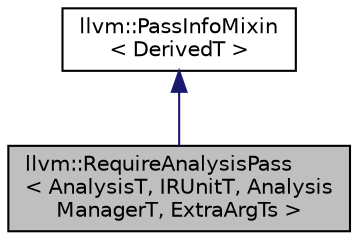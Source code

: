 digraph "llvm::RequireAnalysisPass&lt; AnalysisT, IRUnitT, AnalysisManagerT, ExtraArgTs &gt;"
{
 // LATEX_PDF_SIZE
  bgcolor="transparent";
  edge [fontname="Helvetica",fontsize="10",labelfontname="Helvetica",labelfontsize="10"];
  node [fontname="Helvetica",fontsize="10",shape="box"];
  Node1 [label="llvm::RequireAnalysisPass\l\< AnalysisT, IRUnitT, Analysis\lManagerT, ExtraArgTs \>",height=0.2,width=0.4,color="black", fillcolor="grey75", style="filled", fontcolor="black",tooltip="A utility pass template to force an analysis result to be available."];
  Node2 -> Node1 [dir="back",color="midnightblue",fontsize="10",style="solid",fontname="Helvetica"];
  Node2 [label="llvm::PassInfoMixin\l\< DerivedT \>",height=0.2,width=0.4,color="black",URL="$structllvm_1_1PassInfoMixin.html",tooltip="A CRTP mix-in to automatically provide informational APIs needed for passes."];
}
